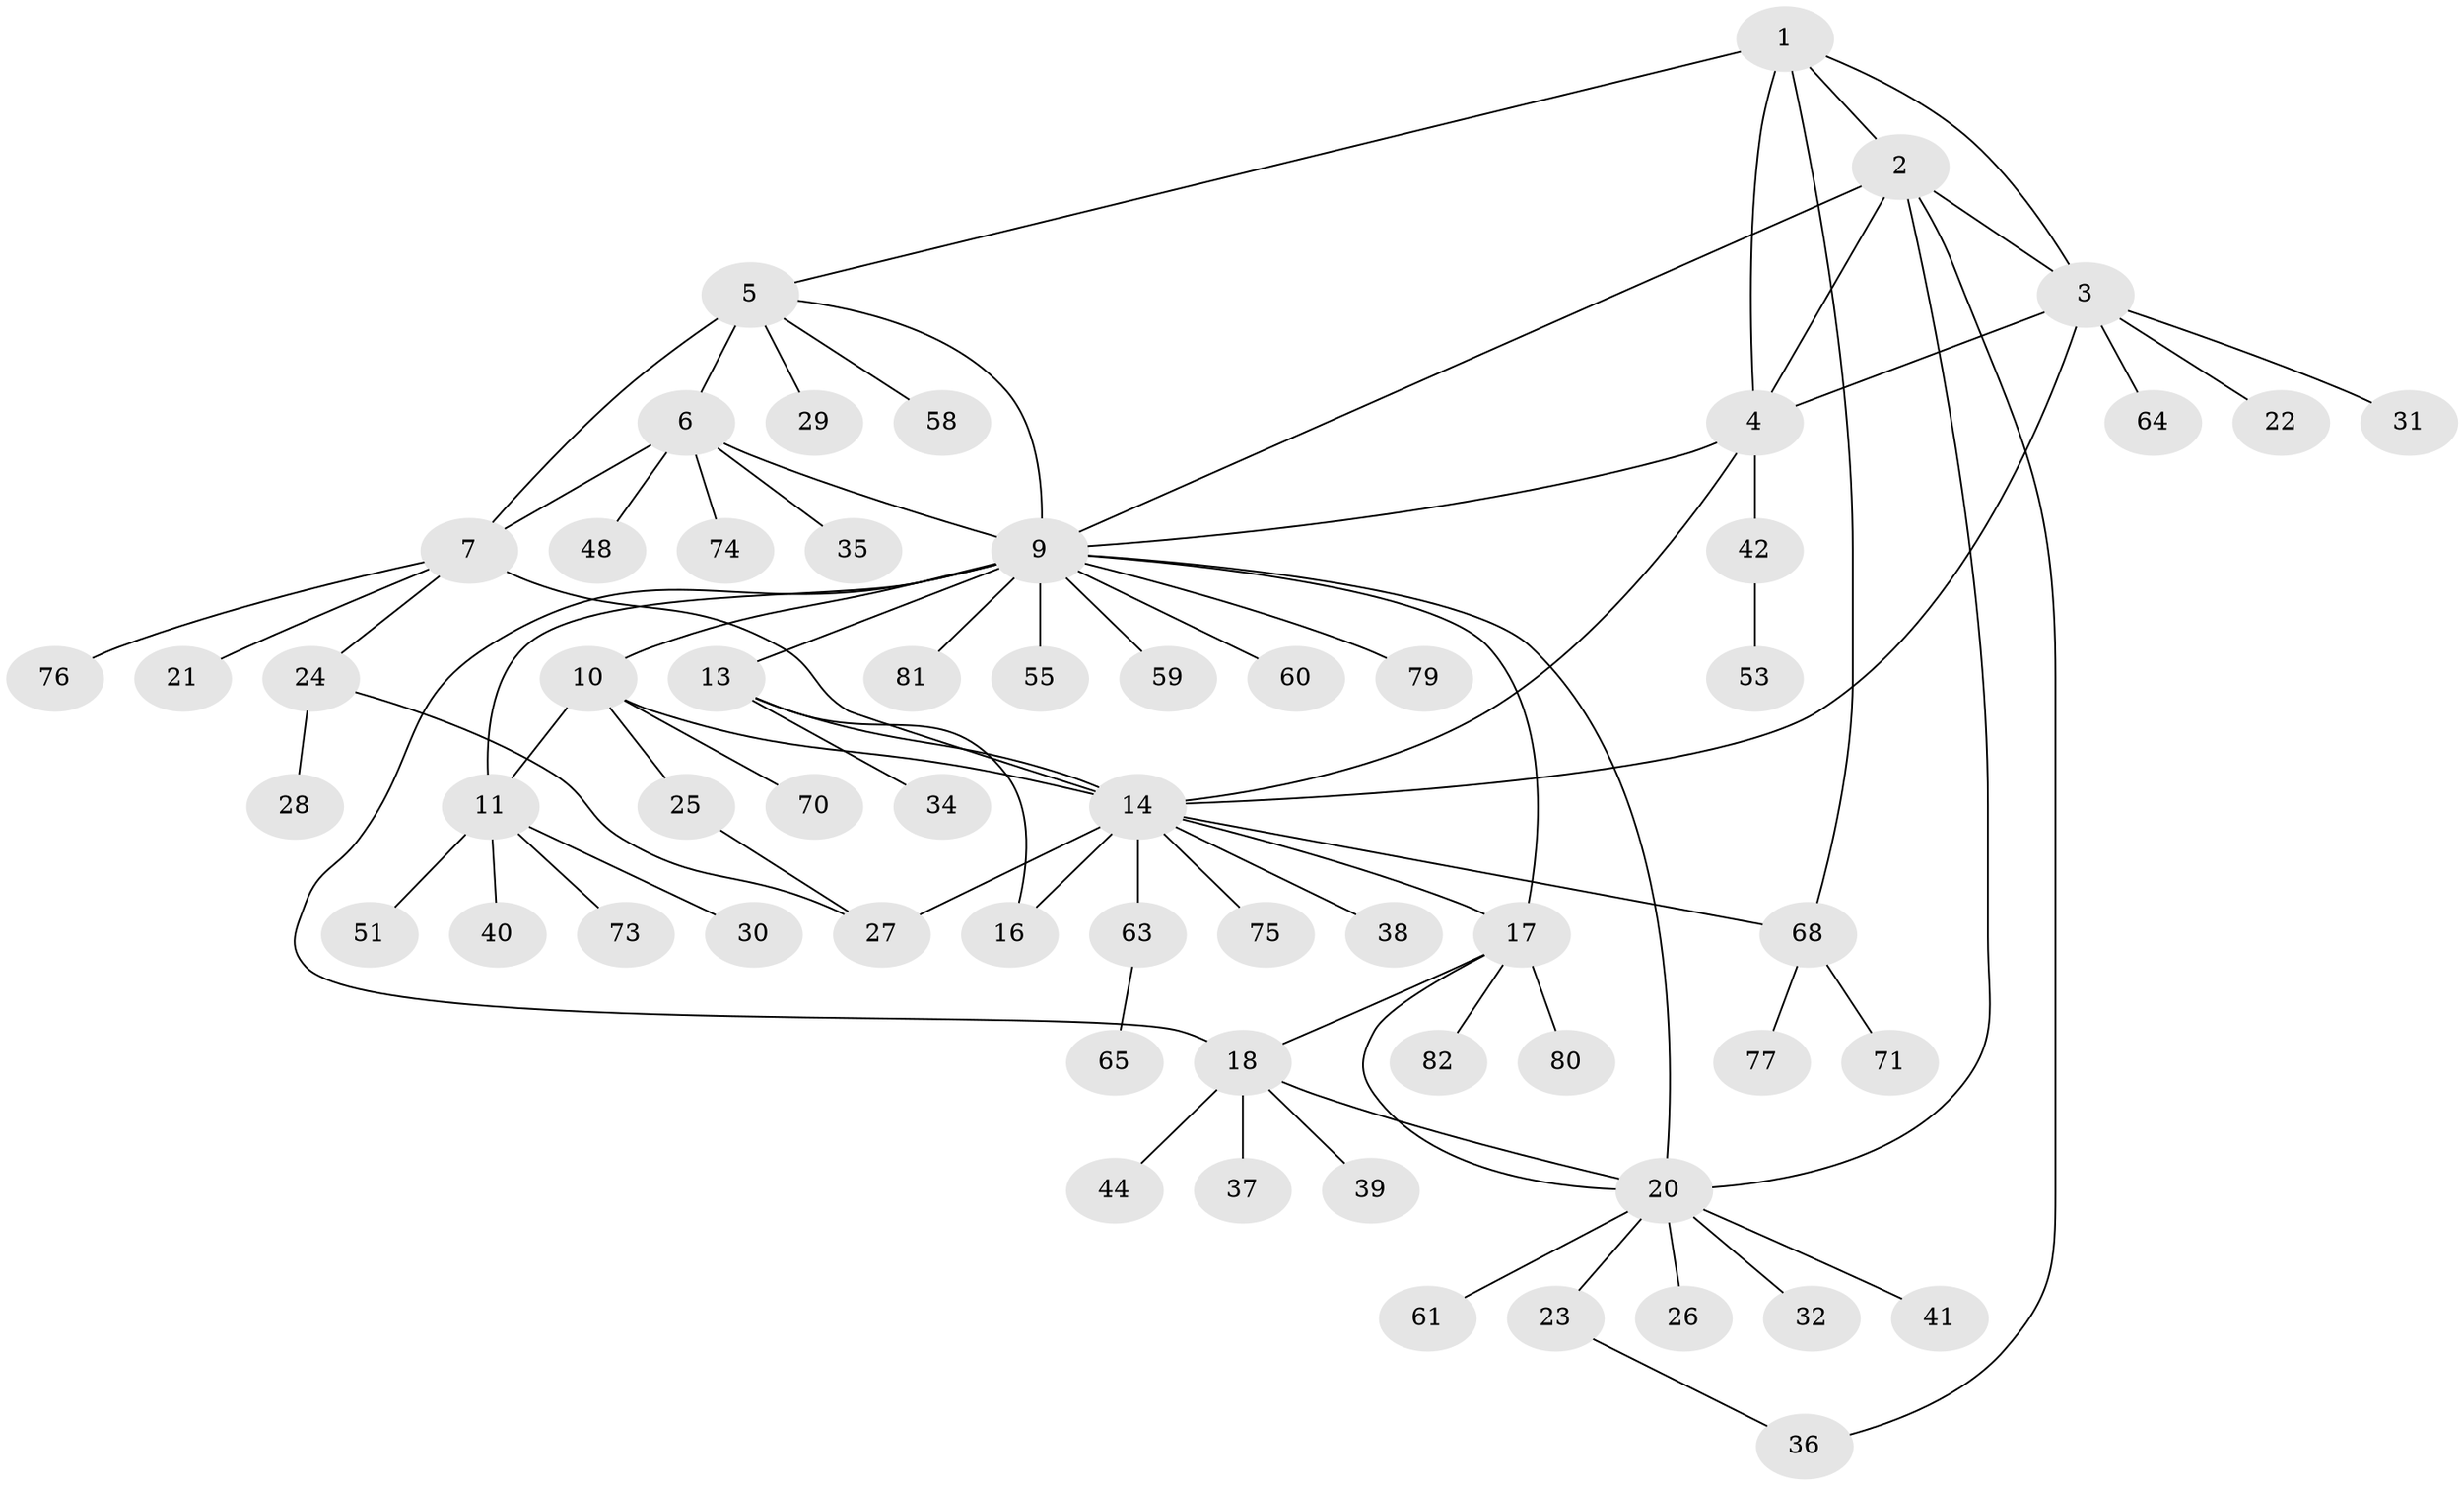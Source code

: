 // original degree distribution, {6: 0.046511627906976744, 7: 0.05813953488372093, 5: 0.05813953488372093, 8: 0.03488372093023256, 11: 0.011627906976744186, 4: 0.03488372093023256, 10: 0.011627906976744186, 1: 0.5465116279069767, 2: 0.1511627906976744, 3: 0.046511627906976744}
// Generated by graph-tools (version 1.1) at 2025/42/03/06/25 10:42:11]
// undirected, 61 vertices, 82 edges
graph export_dot {
graph [start="1"]
  node [color=gray90,style=filled];
  1 [super="+57"];
  2 [super="+46"];
  3 [super="+56"];
  4 [super="+62"];
  5 [super="+8"];
  6 [super="+33"];
  7 [super="+85"];
  9 [super="+19"];
  10;
  11 [super="+12"];
  13 [super="+43"];
  14 [super="+15"];
  16 [super="+45"];
  17 [super="+47"];
  18 [super="+84"];
  20 [super="+52"];
  21;
  22;
  23;
  24 [super="+86"];
  25 [super="+50"];
  26;
  27 [super="+49"];
  28;
  29 [super="+54"];
  30;
  31;
  32;
  34;
  35;
  36 [super="+78"];
  37 [super="+66"];
  38;
  39;
  40;
  41;
  42;
  44;
  48;
  51;
  53;
  55 [super="+67"];
  58;
  59 [super="+83"];
  60;
  61;
  63 [super="+72"];
  64;
  65;
  68 [super="+69"];
  70;
  71;
  73;
  74;
  75;
  76;
  77;
  79;
  80;
  81;
  82;
  1 -- 2;
  1 -- 3;
  1 -- 4;
  1 -- 5;
  1 -- 68;
  2 -- 3;
  2 -- 4;
  2 -- 9;
  2 -- 20;
  2 -- 36;
  3 -- 4;
  3 -- 22;
  3 -- 31;
  3 -- 64;
  3 -- 14;
  4 -- 42;
  4 -- 14;
  4 -- 9;
  5 -- 6 [weight=2];
  5 -- 7 [weight=2];
  5 -- 9;
  5 -- 58;
  5 -- 29;
  6 -- 7;
  6 -- 9;
  6 -- 35;
  6 -- 48;
  6 -- 74;
  7 -- 14;
  7 -- 21;
  7 -- 24;
  7 -- 76;
  9 -- 10;
  9 -- 11 [weight=2];
  9 -- 60;
  9 -- 79;
  9 -- 81;
  9 -- 17;
  9 -- 18;
  9 -- 20;
  9 -- 55;
  9 -- 59;
  9 -- 13;
  10 -- 11 [weight=2];
  10 -- 14;
  10 -- 25;
  10 -- 70;
  11 -- 40;
  11 -- 73;
  11 -- 51;
  11 -- 30;
  13 -- 14 [weight=2];
  13 -- 16;
  13 -- 34;
  14 -- 16 [weight=2];
  14 -- 17;
  14 -- 75;
  14 -- 68;
  14 -- 38;
  14 -- 27;
  14 -- 63;
  17 -- 18;
  17 -- 20;
  17 -- 80;
  17 -- 82;
  18 -- 20;
  18 -- 37;
  18 -- 39;
  18 -- 44;
  20 -- 23;
  20 -- 26;
  20 -- 32;
  20 -- 41;
  20 -- 61;
  23 -- 36;
  24 -- 27;
  24 -- 28;
  25 -- 27;
  42 -- 53;
  63 -- 65;
  68 -- 77;
  68 -- 71;
}
